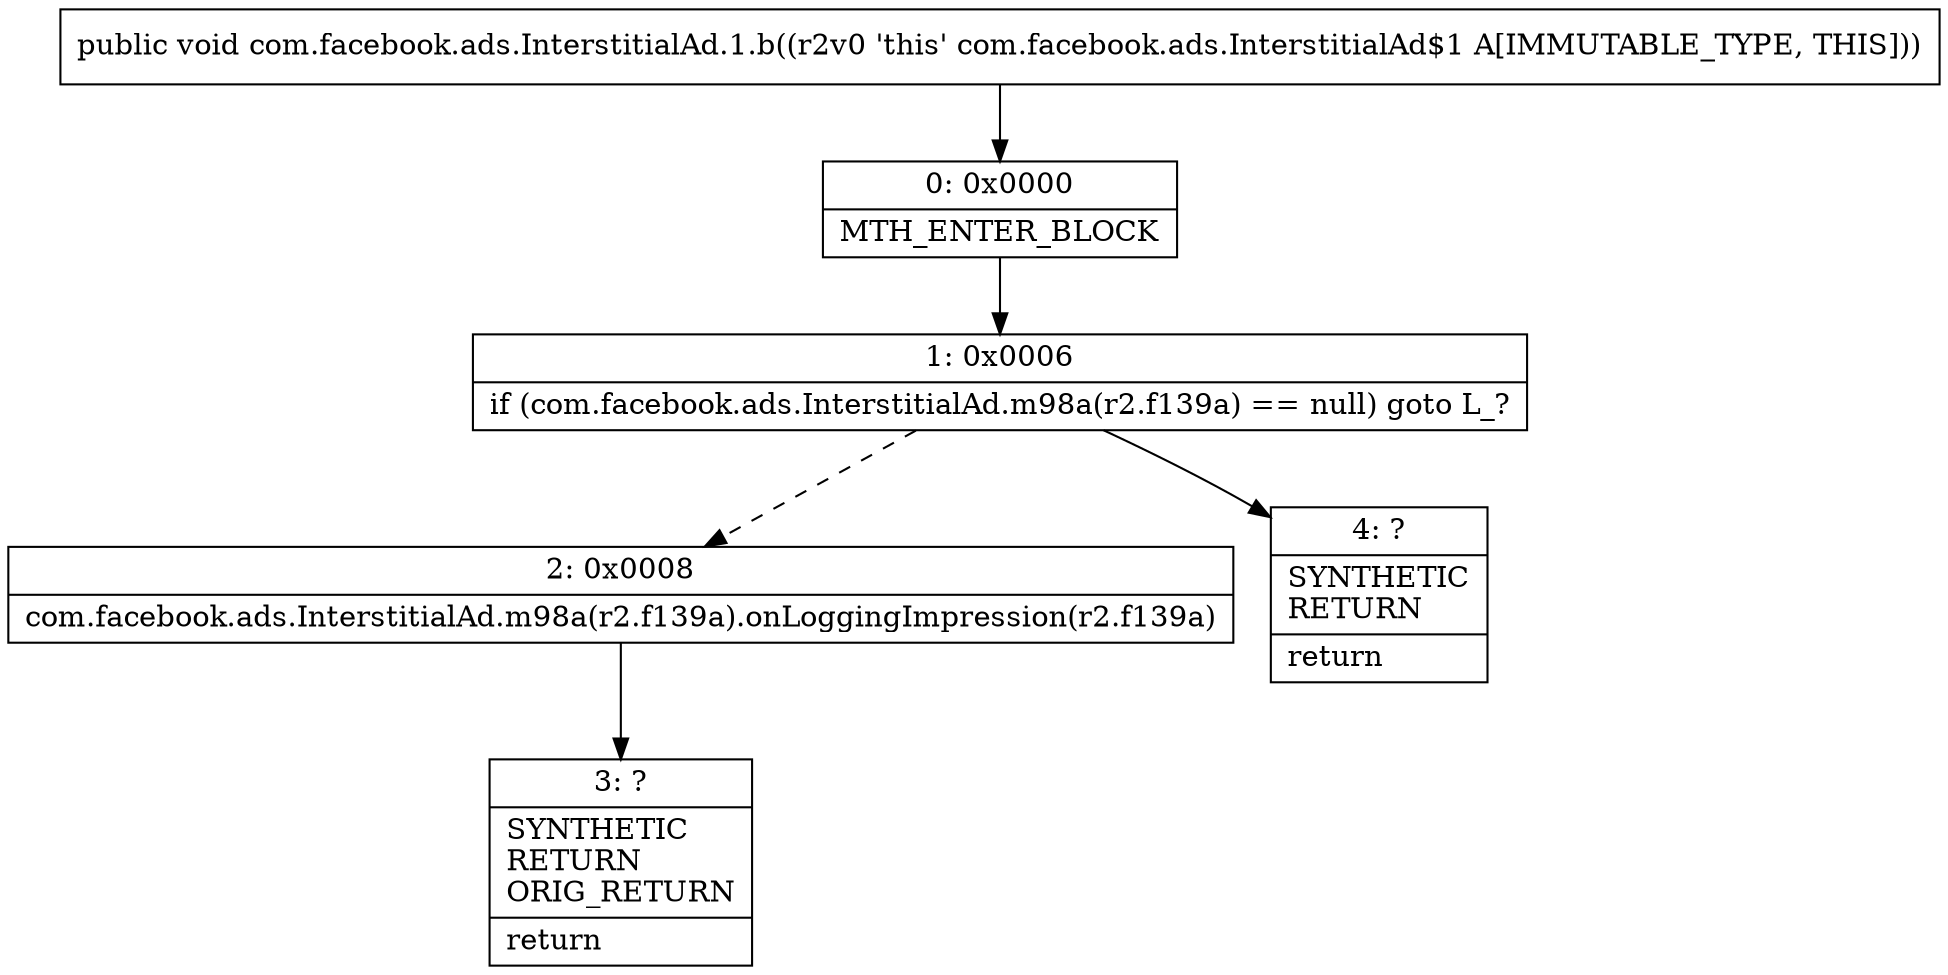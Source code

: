 digraph "CFG forcom.facebook.ads.InterstitialAd.1.b()V" {
Node_0 [shape=record,label="{0\:\ 0x0000|MTH_ENTER_BLOCK\l}"];
Node_1 [shape=record,label="{1\:\ 0x0006|if (com.facebook.ads.InterstitialAd.m98a(r2.f139a) == null) goto L_?\l}"];
Node_2 [shape=record,label="{2\:\ 0x0008|com.facebook.ads.InterstitialAd.m98a(r2.f139a).onLoggingImpression(r2.f139a)\l}"];
Node_3 [shape=record,label="{3\:\ ?|SYNTHETIC\lRETURN\lORIG_RETURN\l|return\l}"];
Node_4 [shape=record,label="{4\:\ ?|SYNTHETIC\lRETURN\l|return\l}"];
MethodNode[shape=record,label="{public void com.facebook.ads.InterstitialAd.1.b((r2v0 'this' com.facebook.ads.InterstitialAd$1 A[IMMUTABLE_TYPE, THIS])) }"];
MethodNode -> Node_0;
Node_0 -> Node_1;
Node_1 -> Node_2[style=dashed];
Node_1 -> Node_4;
Node_2 -> Node_3;
}

